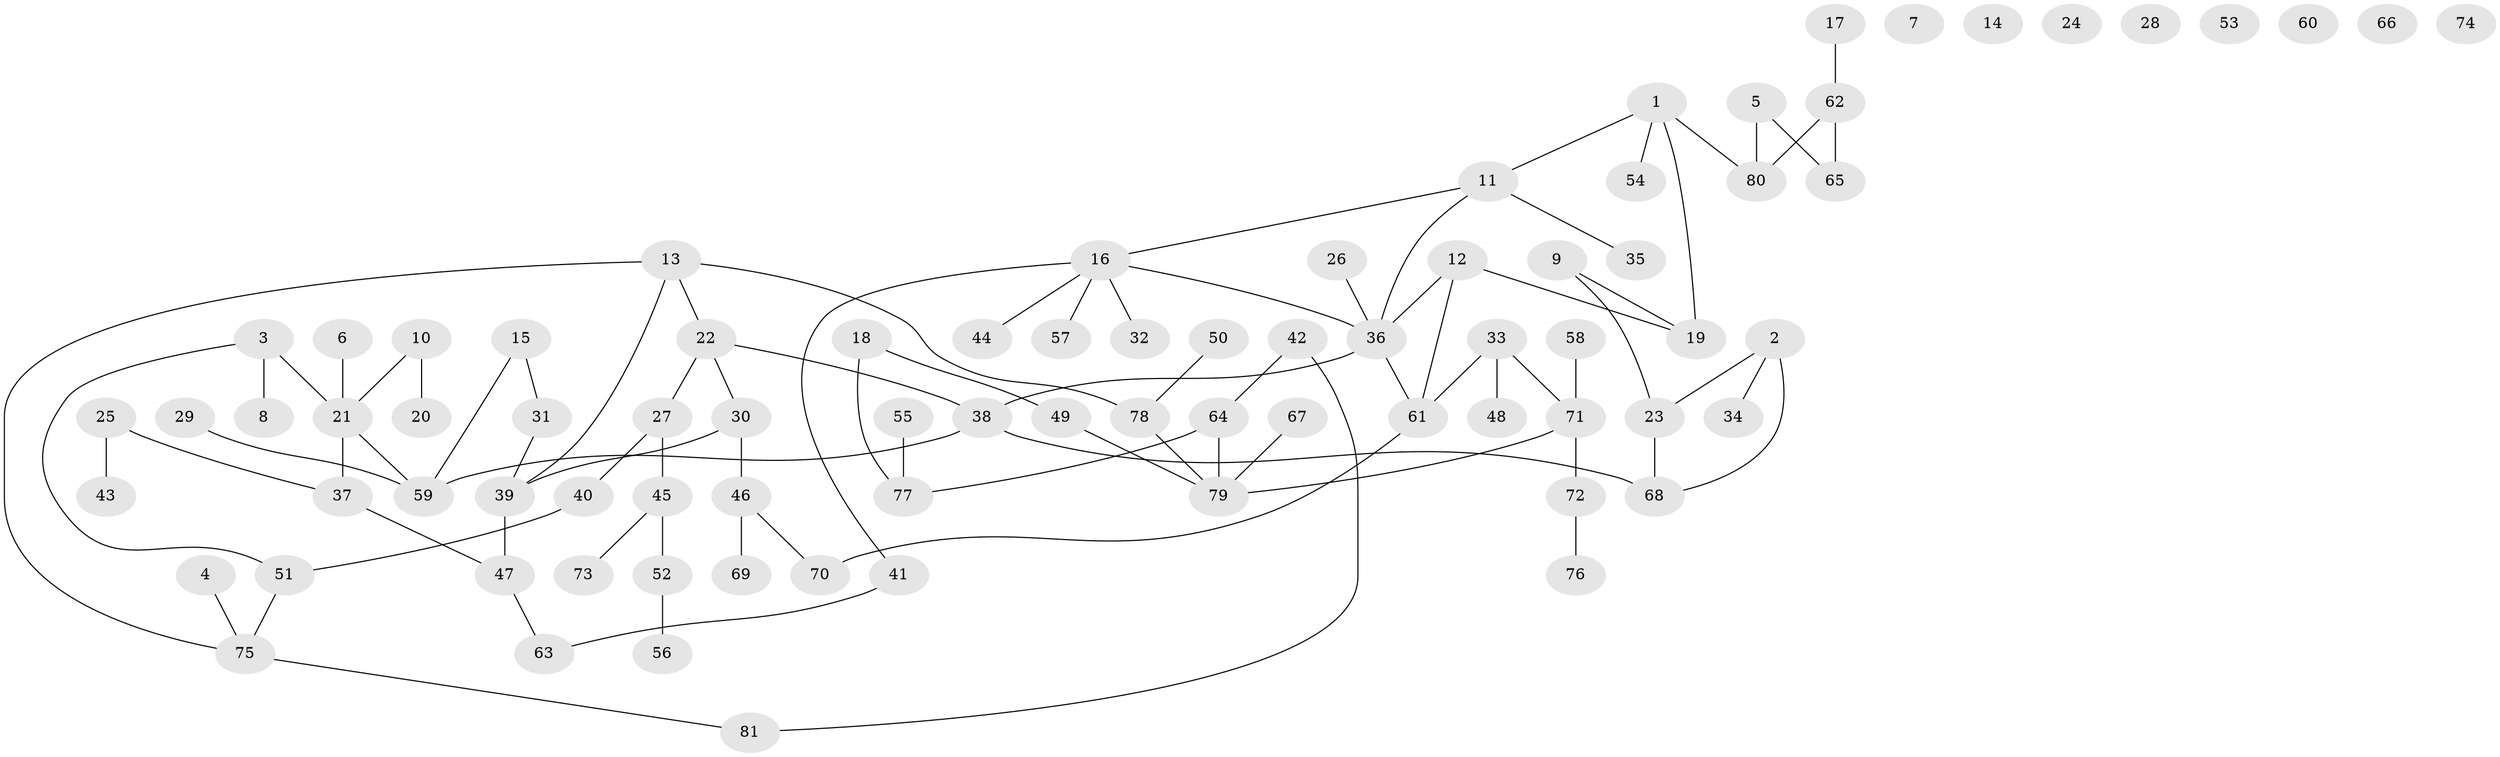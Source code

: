 // coarse degree distribution, {3: 0.1509433962264151, 2: 0.16981132075471697, 1: 0.32075471698113206, 0: 0.1509433962264151, 6: 0.05660377358490566, 5: 0.03773584905660377, 7: 0.018867924528301886, 4: 0.09433962264150944}
// Generated by graph-tools (version 1.1) at 2025/41/03/06/25 10:41:22]
// undirected, 81 vertices, 88 edges
graph export_dot {
graph [start="1"]
  node [color=gray90,style=filled];
  1;
  2;
  3;
  4;
  5;
  6;
  7;
  8;
  9;
  10;
  11;
  12;
  13;
  14;
  15;
  16;
  17;
  18;
  19;
  20;
  21;
  22;
  23;
  24;
  25;
  26;
  27;
  28;
  29;
  30;
  31;
  32;
  33;
  34;
  35;
  36;
  37;
  38;
  39;
  40;
  41;
  42;
  43;
  44;
  45;
  46;
  47;
  48;
  49;
  50;
  51;
  52;
  53;
  54;
  55;
  56;
  57;
  58;
  59;
  60;
  61;
  62;
  63;
  64;
  65;
  66;
  67;
  68;
  69;
  70;
  71;
  72;
  73;
  74;
  75;
  76;
  77;
  78;
  79;
  80;
  81;
  1 -- 11;
  1 -- 19;
  1 -- 54;
  1 -- 80;
  2 -- 23;
  2 -- 34;
  2 -- 68;
  3 -- 8;
  3 -- 21;
  3 -- 51;
  4 -- 75;
  5 -- 65;
  5 -- 80;
  6 -- 21;
  9 -- 19;
  9 -- 23;
  10 -- 20;
  10 -- 21;
  11 -- 16;
  11 -- 35;
  11 -- 36;
  12 -- 19;
  12 -- 36;
  12 -- 61;
  13 -- 22;
  13 -- 39;
  13 -- 75;
  13 -- 78;
  15 -- 31;
  15 -- 59;
  16 -- 32;
  16 -- 36;
  16 -- 41;
  16 -- 44;
  16 -- 57;
  17 -- 62;
  18 -- 49;
  18 -- 77;
  21 -- 37;
  21 -- 59;
  22 -- 27;
  22 -- 30;
  22 -- 38;
  23 -- 68;
  25 -- 37;
  25 -- 43;
  26 -- 36;
  27 -- 40;
  27 -- 45;
  29 -- 59;
  30 -- 39;
  30 -- 46;
  31 -- 39;
  33 -- 48;
  33 -- 61;
  33 -- 71;
  36 -- 38;
  36 -- 61;
  37 -- 47;
  38 -- 59;
  38 -- 68;
  39 -- 47;
  40 -- 51;
  41 -- 63;
  42 -- 64;
  42 -- 81;
  45 -- 52;
  45 -- 73;
  46 -- 69;
  46 -- 70;
  47 -- 63;
  49 -- 79;
  50 -- 78;
  51 -- 75;
  52 -- 56;
  55 -- 77;
  58 -- 71;
  61 -- 70;
  62 -- 65;
  62 -- 80;
  64 -- 77;
  64 -- 79;
  67 -- 79;
  71 -- 72;
  71 -- 79;
  72 -- 76;
  75 -- 81;
  78 -- 79;
}
